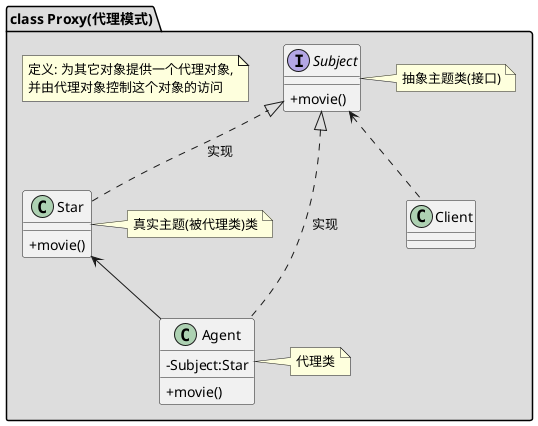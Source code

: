 @startuml
skinparam classAttributeIconSize 0

package "class Proxy(代理模式)" #DDDDDD {
    note "定义: 为其它对象提供一个代理对象,\n并由代理对象控制这个对象的访问" as N1

    class Client

    interface Subject
    {
    +movie()
    }
    note right: 抽象主题类(接口)

    class Star
    {
    +movie()
    }
    note right: 真实主题(被代理类)类

    class Agent
    {
    -Subject:Star
    +movie()
    }
    note right: 代理类

    Subject <.. Client
    Subject <|.. Star : 实现
    Subject <|.. Agent : 实现
    Star <-- Agent
}
@enduml

